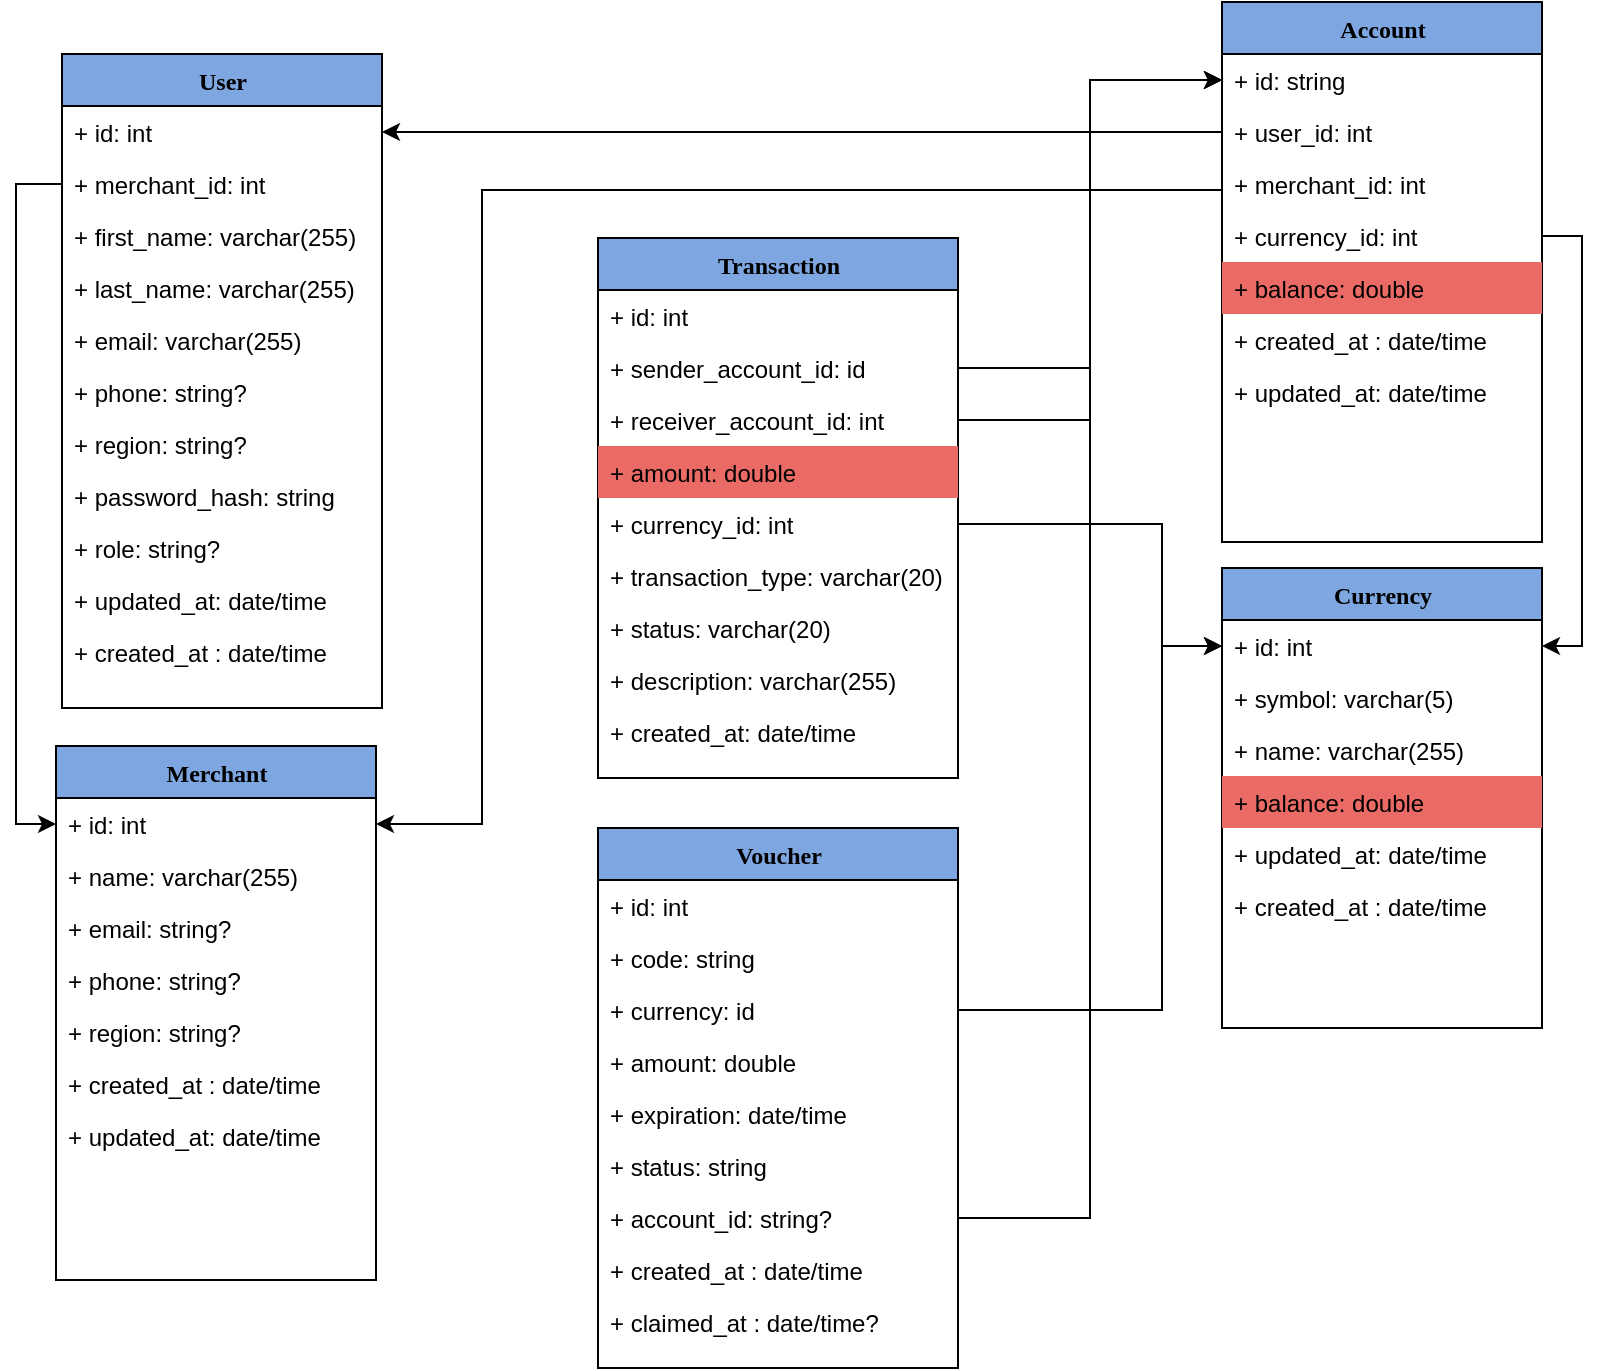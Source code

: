 <mxfile version="26.1.1">
  <diagram name="Page-1" id="9f46799a-70d6-7492-0946-bef42562c5a5">
    <mxGraphModel dx="892" dy="753" grid="1" gridSize="10" guides="1" tooltips="1" connect="1" arrows="1" fold="1" page="1" pageScale="1" pageWidth="1100" pageHeight="850" background="none" math="0" shadow="0">
      <root>
        <mxCell id="0" />
        <mxCell id="1" parent="0" />
        <object label="User" phone="" id="78961159f06e98e8-17">
          <mxCell style="swimlane;html=1;fontStyle=1;align=center;verticalAlign=top;childLayout=stackLayout;horizontal=1;startSize=26;horizontalStack=0;resizeParent=1;resizeLast=0;collapsible=1;marginBottom=0;swimlaneFillColor=#ffffff;rounded=0;shadow=0;comic=0;labelBackgroundColor=none;strokeWidth=1;fillColor=#7EA6E0;fontFamily=Verdana;fontSize=12" parent="1" vertex="1">
            <mxGeometry x="90" y="83" width="160" height="327" as="geometry" />
          </mxCell>
        </object>
        <mxCell id="UTAGLpEzXc6RSfSwCgrJ-14" value="+ id: int" style="text;html=1;strokeColor=none;fillColor=none;align=left;verticalAlign=top;spacingLeft=4;spacingRight=4;whiteSpace=wrap;overflow=hidden;rotatable=0;points=[[0,0.5],[1,0.5]];portConstraint=eastwest;" parent="78961159f06e98e8-17" vertex="1">
          <mxGeometry y="26" width="160" height="26" as="geometry" />
        </mxCell>
        <mxCell id="hBRYZwafXUt2XdiktPuF-10" value="+ merchant_id: int" style="text;html=1;strokeColor=none;fillColor=none;align=left;verticalAlign=top;spacingLeft=4;spacingRight=4;whiteSpace=wrap;overflow=hidden;rotatable=0;points=[[0,0.5],[1,0.5]];portConstraint=eastwest;" vertex="1" parent="78961159f06e98e8-17">
          <mxGeometry y="52" width="160" height="26" as="geometry" />
        </mxCell>
        <mxCell id="78961159f06e98e8-21" value="+ first_name: varchar(255)" style="text;html=1;strokeColor=none;fillColor=none;align=left;verticalAlign=top;spacingLeft=4;spacingRight=4;whiteSpace=wrap;overflow=hidden;rotatable=0;points=[[0,0.5],[1,0.5]];portConstraint=eastwest;" parent="78961159f06e98e8-17" vertex="1">
          <mxGeometry y="78" width="160" height="26" as="geometry" />
        </mxCell>
        <mxCell id="UTAGLpEzXc6RSfSwCgrJ-46" value="+ last_name: varchar(255)" style="text;html=1;strokeColor=none;fillColor=none;align=left;verticalAlign=top;spacingLeft=4;spacingRight=4;whiteSpace=wrap;overflow=hidden;rotatable=0;points=[[0,0.5],[1,0.5]];portConstraint=eastwest;" parent="78961159f06e98e8-17" vertex="1">
          <mxGeometry y="104" width="160" height="26" as="geometry" />
        </mxCell>
        <mxCell id="UTAGLpEzXc6RSfSwCgrJ-43" value="+ email: varchar(255)" style="text;html=1;strokeColor=none;fillColor=none;align=left;verticalAlign=top;spacingLeft=4;spacingRight=4;whiteSpace=wrap;overflow=hidden;rotatable=0;points=[[0,0.5],[1,0.5]];portConstraint=eastwest;" parent="78961159f06e98e8-17" vertex="1">
          <mxGeometry y="130" width="160" height="26" as="geometry" />
        </mxCell>
        <mxCell id="UTAGLpEzXc6RSfSwCgrJ-44" value="+ phone: string?" style="text;html=1;strokeColor=none;fillColor=none;align=left;verticalAlign=top;spacingLeft=4;spacingRight=4;whiteSpace=wrap;overflow=hidden;rotatable=0;points=[[0,0.5],[1,0.5]];portConstraint=eastwest;" parent="78961159f06e98e8-17" vertex="1">
          <mxGeometry y="156" width="160" height="26" as="geometry" />
        </mxCell>
        <mxCell id="UTAGLpEzXc6RSfSwCgrJ-48" value="+ region: string?" style="text;html=1;strokeColor=none;fillColor=none;align=left;verticalAlign=top;spacingLeft=4;spacingRight=4;whiteSpace=wrap;overflow=hidden;rotatable=0;points=[[0,0.5],[1,0.5]];portConstraint=eastwest;" parent="78961159f06e98e8-17" vertex="1">
          <mxGeometry y="182" width="160" height="26" as="geometry" />
        </mxCell>
        <mxCell id="78961159f06e98e8-23" value="+ password_hash: string" style="text;html=1;strokeColor=none;fillColor=none;align=left;verticalAlign=top;spacingLeft=4;spacingRight=4;whiteSpace=wrap;overflow=hidden;rotatable=0;points=[[0,0.5],[1,0.5]];portConstraint=eastwest;" parent="78961159f06e98e8-17" vertex="1">
          <mxGeometry y="208" width="160" height="26" as="geometry" />
        </mxCell>
        <mxCell id="UTAGLpEzXc6RSfSwCgrJ-45" value="+ role: string?" style="text;html=1;strokeColor=none;fillColor=none;align=left;verticalAlign=top;spacingLeft=4;spacingRight=4;whiteSpace=wrap;overflow=hidden;rotatable=0;points=[[0,0.5],[1,0.5]];portConstraint=eastwest;" parent="78961159f06e98e8-17" vertex="1">
          <mxGeometry y="234" width="160" height="26" as="geometry" />
        </mxCell>
        <mxCell id="hBRYZwafXUt2XdiktPuF-12" value="+ updated_at: date/time" style="text;html=1;strokeColor=none;fillColor=none;align=left;verticalAlign=top;spacingLeft=4;spacingRight=4;whiteSpace=wrap;overflow=hidden;rotatable=0;points=[[0,0.5],[1,0.5]];portConstraint=eastwest;" vertex="1" parent="78961159f06e98e8-17">
          <mxGeometry y="260" width="160" height="26" as="geometry" />
        </mxCell>
        <mxCell id="hBRYZwafXUt2XdiktPuF-11" value="+ created_at : date/time" style="text;html=1;strokeColor=none;fillColor=none;align=left;verticalAlign=top;spacingLeft=4;spacingRight=4;whiteSpace=wrap;overflow=hidden;rotatable=0;points=[[0,0.5],[1,0.5]];portConstraint=eastwest;" vertex="1" parent="78961159f06e98e8-17">
          <mxGeometry y="286" width="160" height="26" as="geometry" />
        </mxCell>
        <mxCell id="78961159f06e98e8-30" value="Currency" style="swimlane;html=1;fontStyle=1;align=center;verticalAlign=top;childLayout=stackLayout;horizontal=1;startSize=26;horizontalStack=0;resizeParent=1;resizeLast=0;collapsible=1;marginBottom=0;swimlaneFillColor=#ffffff;rounded=0;shadow=0;comic=0;labelBackgroundColor=none;strokeWidth=1;fillColor=#7EA6E0;fontFamily=Verdana;fontSize=12" parent="1" vertex="1">
          <mxGeometry x="670" y="340" width="160" height="230" as="geometry" />
        </mxCell>
        <mxCell id="UTAGLpEzXc6RSfSwCgrJ-4" value="+ id: int" style="text;html=1;strokeColor=none;fillColor=none;align=left;verticalAlign=top;spacingLeft=4;spacingRight=4;whiteSpace=wrap;overflow=hidden;rotatable=0;points=[[0,0.5],[1,0.5]];portConstraint=eastwest;" parent="78961159f06e98e8-30" vertex="1">
          <mxGeometry y="26" width="160" height="26" as="geometry" />
        </mxCell>
        <mxCell id="78961159f06e98e8-32" value="+ symbol: varchar(5)" style="text;html=1;strokeColor=none;fillColor=none;align=left;verticalAlign=top;spacingLeft=4;spacingRight=4;whiteSpace=wrap;overflow=hidden;rotatable=0;points=[[0,0.5],[1,0.5]];portConstraint=eastwest;" parent="78961159f06e98e8-30" vertex="1">
          <mxGeometry y="52" width="160" height="26" as="geometry" />
        </mxCell>
        <mxCell id="78961159f06e98e8-31" value="+ name: varchar(255)" style="text;html=1;strokeColor=none;fillColor=none;align=left;verticalAlign=top;spacingLeft=4;spacingRight=4;whiteSpace=wrap;overflow=hidden;rotatable=0;points=[[0,0.5],[1,0.5]];portConstraint=eastwest;" parent="78961159f06e98e8-30" vertex="1">
          <mxGeometry y="78" width="160" height="26" as="geometry" />
        </mxCell>
        <mxCell id="UTAGLpEzXc6RSfSwCgrJ-32" value="+ balance: double" style="text;html=1;strokeColor=none;fillColor=#EA6B66;align=left;verticalAlign=top;spacingLeft=4;spacingRight=4;whiteSpace=wrap;overflow=hidden;rotatable=0;points=[[0,0.5],[1,0.5]];portConstraint=eastwest;" parent="78961159f06e98e8-30" vertex="1">
          <mxGeometry y="104" width="160" height="26" as="geometry" />
        </mxCell>
        <mxCell id="hBRYZwafXUt2XdiktPuF-5" value="+ updated_at: date/time" style="text;html=1;strokeColor=none;fillColor=none;align=left;verticalAlign=top;spacingLeft=4;spacingRight=4;whiteSpace=wrap;overflow=hidden;rotatable=0;points=[[0,0.5],[1,0.5]];portConstraint=eastwest;" vertex="1" parent="78961159f06e98e8-30">
          <mxGeometry y="130" width="160" height="26" as="geometry" />
        </mxCell>
        <mxCell id="hBRYZwafXUt2XdiktPuF-4" value="+ created_at : date/time" style="text;html=1;strokeColor=none;fillColor=none;align=left;verticalAlign=top;spacingLeft=4;spacingRight=4;whiteSpace=wrap;overflow=hidden;rotatable=0;points=[[0,0.5],[1,0.5]];portConstraint=eastwest;" vertex="1" parent="78961159f06e98e8-30">
          <mxGeometry y="156" width="160" height="26" as="geometry" />
        </mxCell>
        <mxCell id="78961159f06e98e8-43" value="Account" style="swimlane;html=1;fontStyle=1;align=center;verticalAlign=top;childLayout=stackLayout;horizontal=1;startSize=26;horizontalStack=0;resizeParent=1;resizeLast=0;collapsible=1;marginBottom=0;swimlaneFillColor=#ffffff;rounded=0;shadow=0;comic=0;labelBackgroundColor=none;strokeWidth=1;fillColor=#7EA6E0;fontFamily=Verdana;fontSize=12" parent="1" vertex="1">
          <mxGeometry x="670" y="57" width="160" height="270" as="geometry" />
        </mxCell>
        <mxCell id="78961159f06e98e8-44" value="+ id: string" style="text;html=1;strokeColor=none;fillColor=none;align=left;verticalAlign=top;spacingLeft=4;spacingRight=4;whiteSpace=wrap;overflow=hidden;rotatable=0;points=[[0,0.5],[1,0.5]];portConstraint=eastwest;" parent="78961159f06e98e8-43" vertex="1">
          <mxGeometry y="26" width="160" height="26" as="geometry" />
        </mxCell>
        <mxCell id="hBRYZwafXUt2XdiktPuF-1" value="+ user_id: int" style="text;html=1;strokeColor=none;fillColor=none;align=left;verticalAlign=top;spacingLeft=4;spacingRight=4;whiteSpace=wrap;overflow=hidden;rotatable=0;points=[[0,0.5],[1,0.5]];portConstraint=eastwest;" vertex="1" parent="78961159f06e98e8-43">
          <mxGeometry y="52" width="160" height="26" as="geometry" />
        </mxCell>
        <mxCell id="UTAGLpEzXc6RSfSwCgrJ-75" value="+ merchant_id: int" style="text;html=1;strokeColor=none;fillColor=none;align=left;verticalAlign=top;spacingLeft=4;spacingRight=4;whiteSpace=wrap;overflow=hidden;rotatable=0;points=[[0,0.5],[1,0.5]];portConstraint=eastwest;" parent="78961159f06e98e8-43" vertex="1">
          <mxGeometry y="78" width="160" height="26" as="geometry" />
        </mxCell>
        <mxCell id="hBRYZwafXUt2XdiktPuF-2" value="+ currency_id: int" style="text;html=1;strokeColor=none;fillColor=none;align=left;verticalAlign=top;spacingLeft=4;spacingRight=4;whiteSpace=wrap;overflow=hidden;rotatable=0;points=[[0,0.5],[1,0.5]];portConstraint=eastwest;" vertex="1" parent="78961159f06e98e8-43">
          <mxGeometry y="104" width="160" height="26" as="geometry" />
        </mxCell>
        <mxCell id="78961159f06e98e8-49" value="+ balance: double" style="text;html=1;strokeColor=none;fillColor=#EA6B66;align=left;verticalAlign=top;spacingLeft=4;spacingRight=4;whiteSpace=wrap;overflow=hidden;rotatable=0;points=[[0,0.5],[1,0.5]];portConstraint=eastwest;" parent="78961159f06e98e8-43" vertex="1">
          <mxGeometry y="130" width="160" height="26" as="geometry" />
        </mxCell>
        <mxCell id="UTAGLpEzXc6RSfSwCgrJ-12" value="+ created_at : date/time" style="text;html=1;strokeColor=none;fillColor=none;align=left;verticalAlign=top;spacingLeft=4;spacingRight=4;whiteSpace=wrap;overflow=hidden;rotatable=0;points=[[0,0.5],[1,0.5]];portConstraint=eastwest;" parent="78961159f06e98e8-43" vertex="1">
          <mxGeometry y="156" width="160" height="26" as="geometry" />
        </mxCell>
        <mxCell id="78961159f06e98e8-45" value="+ updated_at: date/time" style="text;html=1;strokeColor=none;fillColor=none;align=left;verticalAlign=top;spacingLeft=4;spacingRight=4;whiteSpace=wrap;overflow=hidden;rotatable=0;points=[[0,0.5],[1,0.5]];portConstraint=eastwest;" parent="78961159f06e98e8-43" vertex="1">
          <mxGeometry y="182" width="160" height="26" as="geometry" />
        </mxCell>
        <mxCell id="78961159f06e98e8-82" value="Voucher" style="swimlane;html=1;fontStyle=1;align=center;verticalAlign=top;childLayout=stackLayout;horizontal=1;startSize=26;horizontalStack=0;resizeParent=1;resizeLast=0;collapsible=1;marginBottom=0;swimlaneFillColor=#ffffff;rounded=0;shadow=0;comic=0;labelBackgroundColor=none;strokeWidth=1;fillColor=#7EA6E0;fontFamily=Verdana;fontSize=12" parent="1" vertex="1">
          <mxGeometry x="358" y="470" width="180" height="270" as="geometry" />
        </mxCell>
        <mxCell id="78961159f06e98e8-83" value="+ id: int" style="text;html=1;strokeColor=none;fillColor=none;align=left;verticalAlign=top;spacingLeft=4;spacingRight=4;whiteSpace=wrap;overflow=hidden;rotatable=0;points=[[0,0.5],[1,0.5]];portConstraint=eastwest;" parent="78961159f06e98e8-82" vertex="1">
          <mxGeometry y="26" width="180" height="26" as="geometry" />
        </mxCell>
        <mxCell id="UTAGLpEzXc6RSfSwCgrJ-30" value="+ code: string" style="text;html=1;strokeColor=none;fillColor=none;align=left;verticalAlign=top;spacingLeft=4;spacingRight=4;whiteSpace=wrap;overflow=hidden;rotatable=0;points=[[0,0.5],[1,0.5]];portConstraint=eastwest;" parent="78961159f06e98e8-82" vertex="1">
          <mxGeometry y="52" width="180" height="26" as="geometry" />
        </mxCell>
        <mxCell id="78961159f06e98e8-84" value="+ currency: id" style="text;html=1;strokeColor=none;fillColor=none;align=left;verticalAlign=top;spacingLeft=4;spacingRight=4;whiteSpace=wrap;overflow=hidden;rotatable=0;points=[[0,0.5],[1,0.5]];portConstraint=eastwest;" parent="78961159f06e98e8-82" vertex="1">
          <mxGeometry y="78" width="180" height="26" as="geometry" />
        </mxCell>
        <mxCell id="78961159f06e98e8-85" value="+ amount: double" style="text;html=1;strokeColor=none;fillColor=none;align=left;verticalAlign=top;spacingLeft=4;spacingRight=4;whiteSpace=wrap;overflow=hidden;rotatable=0;points=[[0,0.5],[1,0.5]];portConstraint=eastwest;" parent="78961159f06e98e8-82" vertex="1">
          <mxGeometry y="104" width="180" height="26" as="geometry" />
        </mxCell>
        <mxCell id="78961159f06e98e8-86" value="+ expiration: date/time" style="text;html=1;strokeColor=none;fillColor=none;align=left;verticalAlign=top;spacingLeft=4;spacingRight=4;whiteSpace=wrap;overflow=hidden;rotatable=0;points=[[0,0.5],[1,0.5]];portConstraint=eastwest;" parent="78961159f06e98e8-82" vertex="1">
          <mxGeometry y="130" width="180" height="26" as="geometry" />
        </mxCell>
        <mxCell id="UTAGLpEzXc6RSfSwCgrJ-17" value="+ status: string" style="text;html=1;strokeColor=none;fillColor=none;align=left;verticalAlign=top;spacingLeft=4;spacingRight=4;whiteSpace=wrap;overflow=hidden;rotatable=0;points=[[0,0.5],[1,0.5]];portConstraint=eastwest;" parent="78961159f06e98e8-82" vertex="1">
          <mxGeometry y="156" width="180" height="26" as="geometry" />
        </mxCell>
        <mxCell id="UTAGLpEzXc6RSfSwCgrJ-29" value="+ account_id: string?" style="text;html=1;strokeColor=none;fillColor=none;align=left;verticalAlign=top;spacingLeft=4;spacingRight=4;whiteSpace=wrap;overflow=hidden;rotatable=0;points=[[0,0.5],[1,0.5]];portConstraint=eastwest;" parent="78961159f06e98e8-82" vertex="1">
          <mxGeometry y="182" width="180" height="26" as="geometry" />
        </mxCell>
        <mxCell id="hBRYZwafXUt2XdiktPuF-18" value="+ created_at : date/time" style="text;html=1;strokeColor=none;fillColor=none;align=left;verticalAlign=top;spacingLeft=4;spacingRight=4;whiteSpace=wrap;overflow=hidden;rotatable=0;points=[[0,0.5],[1,0.5]];portConstraint=eastwest;" vertex="1" parent="78961159f06e98e8-82">
          <mxGeometry y="208" width="180" height="26" as="geometry" />
        </mxCell>
        <mxCell id="hBRYZwafXUt2XdiktPuF-19" value="+ claimed_at : date/time?" style="text;html=1;strokeColor=none;fillColor=none;align=left;verticalAlign=top;spacingLeft=4;spacingRight=4;whiteSpace=wrap;overflow=hidden;rotatable=0;points=[[0,0.5],[1,0.5]];portConstraint=eastwest;" vertex="1" parent="78961159f06e98e8-82">
          <mxGeometry y="234" width="180" height="26" as="geometry" />
        </mxCell>
        <mxCell id="78961159f06e98e8-108" value="Transaction" style="swimlane;html=1;fontStyle=1;align=center;verticalAlign=top;childLayout=stackLayout;horizontal=1;startSize=26;horizontalStack=0;resizeParent=1;resizeLast=0;collapsible=1;marginBottom=0;swimlaneFillColor=#ffffff;rounded=0;shadow=0;comic=0;labelBackgroundColor=none;strokeWidth=1;fillColor=#7EA6E0;fontFamily=Verdana;fontSize=12" parent="1" vertex="1">
          <mxGeometry x="358" y="175" width="180" height="270" as="geometry" />
        </mxCell>
        <mxCell id="UTAGLpEzXc6RSfSwCgrJ-42" value="+ id: int" style="text;html=1;strokeColor=none;fillColor=none;align=left;verticalAlign=top;spacingLeft=4;spacingRight=4;whiteSpace=wrap;overflow=hidden;rotatable=0;points=[[0,0.5],[1,0.5]];portConstraint=eastwest;" parent="78961159f06e98e8-108" vertex="1">
          <mxGeometry y="26" width="180" height="26" as="geometry" />
        </mxCell>
        <mxCell id="UTAGLpEzXc6RSfSwCgrJ-5" value="+ sender_account_id: id" style="text;html=1;strokeColor=none;fillColor=none;align=left;verticalAlign=top;spacingLeft=4;spacingRight=4;whiteSpace=wrap;overflow=hidden;rotatable=0;points=[[0,0.5],[1,0.5]];portConstraint=eastwest;" parent="78961159f06e98e8-108" vertex="1">
          <mxGeometry y="52" width="180" height="26" as="geometry" />
        </mxCell>
        <mxCell id="UTAGLpEzXc6RSfSwCgrJ-6" value="+ receiver_account_id: int" style="text;html=1;strokeColor=none;fillColor=none;align=left;verticalAlign=top;spacingLeft=4;spacingRight=4;whiteSpace=wrap;overflow=hidden;rotatable=0;points=[[0,0.5],[1,0.5]];portConstraint=eastwest;" parent="78961159f06e98e8-108" vertex="1">
          <mxGeometry y="78" width="180" height="26" as="geometry" />
        </mxCell>
        <mxCell id="78961159f06e98e8-110" value="+ amount: double" style="text;html=1;strokeColor=none;fillColor=#EA6B66;align=left;verticalAlign=top;spacingLeft=4;spacingRight=4;whiteSpace=wrap;overflow=hidden;rotatable=0;points=[[0,0.5],[1,0.5]];portConstraint=eastwest;" parent="78961159f06e98e8-108" vertex="1">
          <mxGeometry y="104" width="180" height="26" as="geometry" />
        </mxCell>
        <mxCell id="hBRYZwafXUt2XdiktPuF-8" value="+ currency_id: int" style="text;html=1;strokeColor=none;fillColor=none;align=left;verticalAlign=top;spacingLeft=4;spacingRight=4;whiteSpace=wrap;overflow=hidden;rotatable=0;points=[[0,0.5],[1,0.5]];portConstraint=eastwest;" vertex="1" parent="78961159f06e98e8-108">
          <mxGeometry y="130" width="180" height="26" as="geometry" />
        </mxCell>
        <mxCell id="UTAGLpEzXc6RSfSwCgrJ-7" value="+ transaction_type: varchar(20)" style="text;html=1;strokeColor=none;fillColor=none;align=left;verticalAlign=top;spacingLeft=4;spacingRight=4;whiteSpace=wrap;overflow=hidden;rotatable=0;points=[[0,0.5],[1,0.5]];portConstraint=eastwest;" parent="78961159f06e98e8-108" vertex="1">
          <mxGeometry y="156" width="180" height="26" as="geometry" />
        </mxCell>
        <mxCell id="hBRYZwafXUt2XdiktPuF-6" value="+ status: varchar(20)" style="text;html=1;strokeColor=none;fillColor=none;align=left;verticalAlign=top;spacingLeft=4;spacingRight=4;whiteSpace=wrap;overflow=hidden;rotatable=0;points=[[0,0.5],[1,0.5]];portConstraint=eastwest;" vertex="1" parent="78961159f06e98e8-108">
          <mxGeometry y="182" width="180" height="26" as="geometry" />
        </mxCell>
        <mxCell id="hBRYZwafXUt2XdiktPuF-7" value="+ description: varchar(255)" style="text;html=1;strokeColor=none;fillColor=none;align=left;verticalAlign=top;spacingLeft=4;spacingRight=4;whiteSpace=wrap;overflow=hidden;rotatable=0;points=[[0,0.5],[1,0.5]];portConstraint=eastwest;" vertex="1" parent="78961159f06e98e8-108">
          <mxGeometry y="208" width="180" height="26" as="geometry" />
        </mxCell>
        <mxCell id="78961159f06e98e8-109" value="+ created_at: date/time" style="text;html=1;strokeColor=none;fillColor=none;align=left;verticalAlign=top;spacingLeft=4;spacingRight=4;whiteSpace=wrap;overflow=hidden;rotatable=0;points=[[0,0.5],[1,0.5]];portConstraint=eastwest;" parent="78961159f06e98e8-108" vertex="1">
          <mxGeometry y="234" width="180" height="26" as="geometry" />
        </mxCell>
        <mxCell id="UTAGLpEzXc6RSfSwCgrJ-10" style="edgeStyle=orthogonalEdgeStyle;rounded=0;orthogonalLoop=1;jettySize=auto;html=1;entryX=0;entryY=0.5;entryDx=0;entryDy=0;" parent="1" source="UTAGLpEzXc6RSfSwCgrJ-5" target="78961159f06e98e8-44" edge="1">
          <mxGeometry relative="1" as="geometry" />
        </mxCell>
        <mxCell id="UTAGLpEzXc6RSfSwCgrJ-11" style="edgeStyle=orthogonalEdgeStyle;rounded=0;orthogonalLoop=1;jettySize=auto;html=1;entryX=0;entryY=0.5;entryDx=0;entryDy=0;" parent="1" source="UTAGLpEzXc6RSfSwCgrJ-6" target="78961159f06e98e8-44" edge="1">
          <mxGeometry relative="1" as="geometry" />
        </mxCell>
        <mxCell id="UTAGLpEzXc6RSfSwCgrJ-13" style="edgeStyle=orthogonalEdgeStyle;rounded=0;orthogonalLoop=1;jettySize=auto;html=1;exitX=1;exitY=0.5;exitDx=0;exitDy=0;" parent="1" source="hBRYZwafXUt2XdiktPuF-2" target="UTAGLpEzXc6RSfSwCgrJ-4" edge="1">
          <mxGeometry relative="1" as="geometry" />
        </mxCell>
        <mxCell id="UTAGLpEzXc6RSfSwCgrJ-15" style="edgeStyle=orthogonalEdgeStyle;rounded=0;orthogonalLoop=1;jettySize=auto;html=1;" parent="1" source="hBRYZwafXUt2XdiktPuF-1" target="UTAGLpEzXc6RSfSwCgrJ-14" edge="1">
          <mxGeometry relative="1" as="geometry" />
        </mxCell>
        <mxCell id="UTAGLpEzXc6RSfSwCgrJ-16" style="edgeStyle=orthogonalEdgeStyle;rounded=0;orthogonalLoop=1;jettySize=auto;html=1;entryX=0;entryY=0.5;entryDx=0;entryDy=0;" parent="1" source="78961159f06e98e8-84" target="UTAGLpEzXc6RSfSwCgrJ-4" edge="1">
          <mxGeometry relative="1" as="geometry">
            <Array as="points">
              <mxPoint x="640" y="561" />
              <mxPoint x="640" y="379" />
            </Array>
          </mxGeometry>
        </mxCell>
        <object label="Merchant" phone="" id="UTAGLpEzXc6RSfSwCgrJ-56">
          <mxCell style="swimlane;html=1;fontStyle=1;align=center;verticalAlign=top;childLayout=stackLayout;horizontal=1;startSize=26;horizontalStack=0;resizeParent=1;resizeLast=0;collapsible=1;marginBottom=0;swimlaneFillColor=#ffffff;rounded=0;shadow=0;comic=0;labelBackgroundColor=none;strokeWidth=1;fillColor=#7EA6E0;fontFamily=Verdana;fontSize=12" parent="1" vertex="1">
            <mxGeometry x="87" y="429" width="160" height="267" as="geometry" />
          </mxCell>
        </object>
        <mxCell id="UTAGLpEzXc6RSfSwCgrJ-57" value="+ id: int" style="text;html=1;strokeColor=none;fillColor=none;align=left;verticalAlign=top;spacingLeft=4;spacingRight=4;whiteSpace=wrap;overflow=hidden;rotatable=0;points=[[0,0.5],[1,0.5]];portConstraint=eastwest;" parent="UTAGLpEzXc6RSfSwCgrJ-56" vertex="1">
          <mxGeometry y="26" width="160" height="26" as="geometry" />
        </mxCell>
        <mxCell id="UTAGLpEzXc6RSfSwCgrJ-58" value="+ name: varchar(255)" style="text;html=1;strokeColor=none;fillColor=none;align=left;verticalAlign=top;spacingLeft=4;spacingRight=4;whiteSpace=wrap;overflow=hidden;rotatable=0;points=[[0,0.5],[1,0.5]];portConstraint=eastwest;" parent="UTAGLpEzXc6RSfSwCgrJ-56" vertex="1">
          <mxGeometry y="52" width="160" height="26" as="geometry" />
        </mxCell>
        <mxCell id="UTAGLpEzXc6RSfSwCgrJ-60" value="+ email: string?" style="text;html=1;strokeColor=none;fillColor=none;align=left;verticalAlign=top;spacingLeft=4;spacingRight=4;whiteSpace=wrap;overflow=hidden;rotatable=0;points=[[0,0.5],[1,0.5]];portConstraint=eastwest;" parent="UTAGLpEzXc6RSfSwCgrJ-56" vertex="1">
          <mxGeometry y="78" width="160" height="26" as="geometry" />
        </mxCell>
        <mxCell id="UTAGLpEzXc6RSfSwCgrJ-61" value="+ phone: string?" style="text;html=1;strokeColor=none;fillColor=none;align=left;verticalAlign=top;spacingLeft=4;spacingRight=4;whiteSpace=wrap;overflow=hidden;rotatable=0;points=[[0,0.5],[1,0.5]];portConstraint=eastwest;" parent="UTAGLpEzXc6RSfSwCgrJ-56" vertex="1">
          <mxGeometry y="104" width="160" height="26" as="geometry" />
        </mxCell>
        <mxCell id="hBRYZwafXUt2XdiktPuF-13" value="+ region: string?" style="text;html=1;strokeColor=none;fillColor=none;align=left;verticalAlign=top;spacingLeft=4;spacingRight=4;whiteSpace=wrap;overflow=hidden;rotatable=0;points=[[0,0.5],[1,0.5]];portConstraint=eastwest;" vertex="1" parent="UTAGLpEzXc6RSfSwCgrJ-56">
          <mxGeometry y="130" width="160" height="26" as="geometry" />
        </mxCell>
        <mxCell id="hBRYZwafXUt2XdiktPuF-15" value="+ created_at : date/time" style="text;html=1;strokeColor=none;fillColor=none;align=left;verticalAlign=top;spacingLeft=4;spacingRight=4;whiteSpace=wrap;overflow=hidden;rotatable=0;points=[[0,0.5],[1,0.5]];portConstraint=eastwest;" vertex="1" parent="UTAGLpEzXc6RSfSwCgrJ-56">
          <mxGeometry y="156" width="160" height="26" as="geometry" />
        </mxCell>
        <mxCell id="hBRYZwafXUt2XdiktPuF-14" value="+ updated_at: date/time" style="text;html=1;strokeColor=none;fillColor=none;align=left;verticalAlign=top;spacingLeft=4;spacingRight=4;whiteSpace=wrap;overflow=hidden;rotatable=0;points=[[0,0.5],[1,0.5]];portConstraint=eastwest;" vertex="1" parent="UTAGLpEzXc6RSfSwCgrJ-56">
          <mxGeometry y="182" width="160" height="26" as="geometry" />
        </mxCell>
        <mxCell id="hBRYZwafXUt2XdiktPuF-9" style="edgeStyle=orthogonalEdgeStyle;rounded=0;orthogonalLoop=1;jettySize=auto;html=1;entryX=0;entryY=0.5;entryDx=0;entryDy=0;" edge="1" parent="1" source="hBRYZwafXUt2XdiktPuF-8" target="UTAGLpEzXc6RSfSwCgrJ-4">
          <mxGeometry relative="1" as="geometry">
            <Array as="points">
              <mxPoint x="640" y="318" />
              <mxPoint x="640" y="379" />
            </Array>
          </mxGeometry>
        </mxCell>
        <mxCell id="hBRYZwafXUt2XdiktPuF-16" style="edgeStyle=orthogonalEdgeStyle;rounded=0;orthogonalLoop=1;jettySize=auto;html=1;entryX=0;entryY=0.5;entryDx=0;entryDy=0;" edge="1" parent="1" source="hBRYZwafXUt2XdiktPuF-10" target="UTAGLpEzXc6RSfSwCgrJ-57">
          <mxGeometry relative="1" as="geometry" />
        </mxCell>
        <mxCell id="hBRYZwafXUt2XdiktPuF-17" style="edgeStyle=orthogonalEdgeStyle;rounded=0;orthogonalLoop=1;jettySize=auto;html=1;" edge="1" parent="1" source="UTAGLpEzXc6RSfSwCgrJ-75" target="UTAGLpEzXc6RSfSwCgrJ-57">
          <mxGeometry relative="1" as="geometry">
            <Array as="points">
              <mxPoint x="300" y="151" />
              <mxPoint x="300" y="468" />
            </Array>
          </mxGeometry>
        </mxCell>
        <mxCell id="hBRYZwafXUt2XdiktPuF-20" style="edgeStyle=orthogonalEdgeStyle;rounded=0;orthogonalLoop=1;jettySize=auto;html=1;" edge="1" parent="1" source="UTAGLpEzXc6RSfSwCgrJ-29" target="78961159f06e98e8-44">
          <mxGeometry relative="1" as="geometry" />
        </mxCell>
      </root>
    </mxGraphModel>
  </diagram>
</mxfile>
